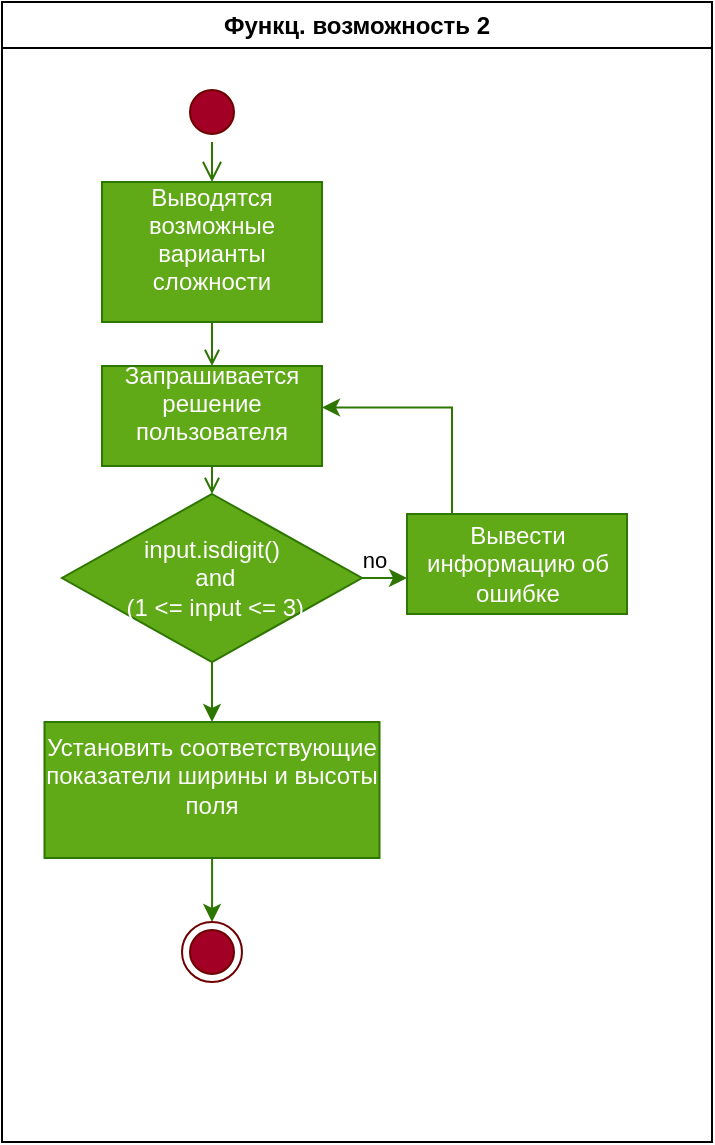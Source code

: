 <mxfile version="21.3.6" type="device">
  <diagram name="Page-1" id="yoaGhc3lwo8dfpdE4m7b">
    <mxGraphModel dx="683" dy="365" grid="1" gridSize="10" guides="1" tooltips="1" connect="1" arrows="1" fold="1" page="1" pageScale="1" pageWidth="850" pageHeight="1100" math="0" shadow="0">
      <root>
        <mxCell id="0" />
        <mxCell id="1" parent="0" />
        <mxCell id="PuLr-hCjjIu2wN2KxeC7-1" value="Функц. возможность 2" style="swimlane;whiteSpace=wrap" vertex="1" parent="1">
          <mxGeometry x="240" y="80" width="355" height="570" as="geometry" />
        </mxCell>
        <mxCell id="PuLr-hCjjIu2wN2KxeC7-2" value="" style="ellipse;shape=startState;fillColor=#a20025;strokeColor=#6F0000;fontColor=#ffffff;" vertex="1" parent="PuLr-hCjjIu2wN2KxeC7-1">
          <mxGeometry x="90" y="40" width="30" height="30" as="geometry" />
        </mxCell>
        <mxCell id="PuLr-hCjjIu2wN2KxeC7-3" value="" style="edgeStyle=elbowEdgeStyle;elbow=horizontal;verticalAlign=bottom;endArrow=open;endSize=8;strokeColor=#2D7600;endFill=1;rounded=0;fillColor=#60a917;" edge="1" parent="PuLr-hCjjIu2wN2KxeC7-1" source="PuLr-hCjjIu2wN2KxeC7-2" target="PuLr-hCjjIu2wN2KxeC7-4">
          <mxGeometry x="70" y="20" as="geometry">
            <mxPoint x="85" y="90" as="targetPoint" />
          </mxGeometry>
        </mxCell>
        <mxCell id="PuLr-hCjjIu2wN2KxeC7-4" value="Выводятся&#xa;возможные&#xa;варианты&#xa;сложности&#xa;" style="direction=west;align=center;verticalAlign=middle;fillColor=#60a917;fontColor=#ffffff;strokeColor=#2D7600;" vertex="1" parent="PuLr-hCjjIu2wN2KxeC7-1">
          <mxGeometry x="50" y="90" width="110" height="70" as="geometry" />
        </mxCell>
        <mxCell id="PuLr-hCjjIu2wN2KxeC7-5" value="Запрашивается&#xa;решение&#xa;пользователя&#xa;" style="fillColor=#60a917;fontColor=#ffffff;strokeColor=#2D7600;" vertex="1" parent="PuLr-hCjjIu2wN2KxeC7-1">
          <mxGeometry x="50" y="182" width="110" height="50" as="geometry" />
        </mxCell>
        <mxCell id="PuLr-hCjjIu2wN2KxeC7-6" value="" style="endArrow=open;strokeColor=#2D7600;endFill=1;rounded=0;fillColor=#60a917;" edge="1" parent="PuLr-hCjjIu2wN2KxeC7-1" source="PuLr-hCjjIu2wN2KxeC7-4" target="PuLr-hCjjIu2wN2KxeC7-5">
          <mxGeometry relative="1" as="geometry" />
        </mxCell>
        <mxCell id="PuLr-hCjjIu2wN2KxeC7-7" value="&lt;div&gt;no&lt;/div&gt;" style="edgeStyle=orthogonalEdgeStyle;rounded=0;orthogonalLoop=1;jettySize=auto;html=1;fillColor=#60a917;strokeColor=#2D7600;" edge="1" parent="PuLr-hCjjIu2wN2KxeC7-1" source="PuLr-hCjjIu2wN2KxeC7-8" target="PuLr-hCjjIu2wN2KxeC7-14">
          <mxGeometry x="-0.5" y="9" relative="1" as="geometry">
            <Array as="points">
              <mxPoint x="150" y="280" />
            </Array>
            <mxPoint as="offset" />
          </mxGeometry>
        </mxCell>
        <mxCell id="PuLr-hCjjIu2wN2KxeC7-18" style="edgeStyle=orthogonalEdgeStyle;rounded=0;orthogonalLoop=1;jettySize=auto;html=1;fillColor=#60a917;strokeColor=#2D7600;" edge="1" parent="PuLr-hCjjIu2wN2KxeC7-1" source="PuLr-hCjjIu2wN2KxeC7-8">
          <mxGeometry relative="1" as="geometry">
            <mxPoint x="105" y="360" as="targetPoint" />
          </mxGeometry>
        </mxCell>
        <mxCell id="PuLr-hCjjIu2wN2KxeC7-8" value="input.isdigit()&#xa; and&#xa; (1 &lt;= input &lt;= 3)" style="rhombus;fillColor=#60a917;strokeColor=#2D7600;fontColor=#ffffff;whiteSpace=wrap;" vertex="1" parent="PuLr-hCjjIu2wN2KxeC7-1">
          <mxGeometry x="30" y="246" width="150" height="84" as="geometry" />
        </mxCell>
        <mxCell id="PuLr-hCjjIu2wN2KxeC7-10" value="" style="endArrow=open;strokeColor=#2D7600;endFill=1;rounded=0;entryX=0.5;entryY=0;entryDx=0;entryDy=0;fillColor=#60a917;" edge="1" parent="PuLr-hCjjIu2wN2KxeC7-1" source="PuLr-hCjjIu2wN2KxeC7-5" target="PuLr-hCjjIu2wN2KxeC7-8">
          <mxGeometry relative="1" as="geometry" />
        </mxCell>
        <mxCell id="PuLr-hCjjIu2wN2KxeC7-17" style="edgeStyle=orthogonalEdgeStyle;rounded=0;orthogonalLoop=1;jettySize=auto;html=1;fillColor=#60a917;strokeColor=#2D7600;" edge="1" parent="PuLr-hCjjIu2wN2KxeC7-1" source="PuLr-hCjjIu2wN2KxeC7-12">
          <mxGeometry relative="1" as="geometry">
            <mxPoint x="105.0" y="460" as="targetPoint" />
          </mxGeometry>
        </mxCell>
        <mxCell id="PuLr-hCjjIu2wN2KxeC7-12" value="Установить соответствующие&#xa;показатели ширины и высоты поля&#xa;" style="whiteSpace=wrap;fillColor=#60a917;fontColor=#ffffff;strokeColor=#2D7600;" vertex="1" parent="PuLr-hCjjIu2wN2KxeC7-1">
          <mxGeometry x="21.25" y="360" width="167.5" height="68" as="geometry" />
        </mxCell>
        <mxCell id="PuLr-hCjjIu2wN2KxeC7-13" style="edgeStyle=orthogonalEdgeStyle;rounded=0;orthogonalLoop=1;jettySize=auto;html=1;entryX=1;entryY=0.414;entryDx=0;entryDy=0;entryPerimeter=0;fillColor=#60a917;strokeColor=#2D7600;" edge="1" parent="PuLr-hCjjIu2wN2KxeC7-1" source="PuLr-hCjjIu2wN2KxeC7-14" target="PuLr-hCjjIu2wN2KxeC7-5">
          <mxGeometry relative="1" as="geometry">
            <mxPoint x="225" y="202" as="targetPoint" />
            <Array as="points">
              <mxPoint x="225" y="203" />
            </Array>
          </mxGeometry>
        </mxCell>
        <mxCell id="PuLr-hCjjIu2wN2KxeC7-14" value="Вывести информацию об ошибке" style="whiteSpace=wrap;fillColor=#60a917;fontColor=#ffffff;strokeColor=#2D7600;" vertex="1" parent="PuLr-hCjjIu2wN2KxeC7-1">
          <mxGeometry x="202.5" y="256" width="110" height="50" as="geometry" />
        </mxCell>
        <mxCell id="PuLr-hCjjIu2wN2KxeC7-15" value="" style="ellipse;shape=endState;fillColor=#a20025;strokeColor=#6F0000;fontColor=#ffffff;" vertex="1" parent="PuLr-hCjjIu2wN2KxeC7-1">
          <mxGeometry x="90" y="460" width="30" height="30" as="geometry" />
        </mxCell>
      </root>
    </mxGraphModel>
  </diagram>
</mxfile>
